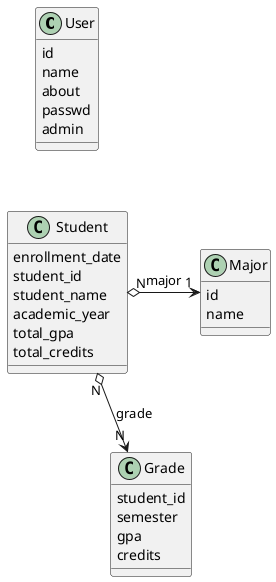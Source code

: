 @startuml Class Diagram

class User {
    id
    name
    about
    passwd
    admin 
}

class Major { 
    id
    name
}

class Student {
    enrollment_date 
    student_id 
    student_name
    academic_year
    total_gpa
    total_credits
}

class Grade {
    student_id
    semester
    gpa
    credits
}

User -[hidden]-> Student
Student -[hidden]-> Major
Major -[hidden]-> Grade

Student "N" o-> "1" Major: major
Student "N" o-> "N" Grade: grade

@enduml